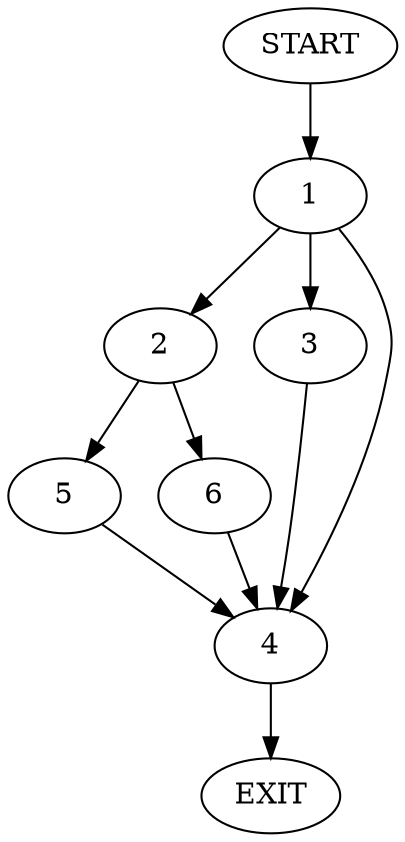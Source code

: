 digraph {
0 [label="START"]
7 [label="EXIT"]
0 -> 1
1 -> 2
1 -> 3
1 -> 4
2 -> 5
2 -> 6
4 -> 7
3 -> 4
6 -> 4
5 -> 4
}
